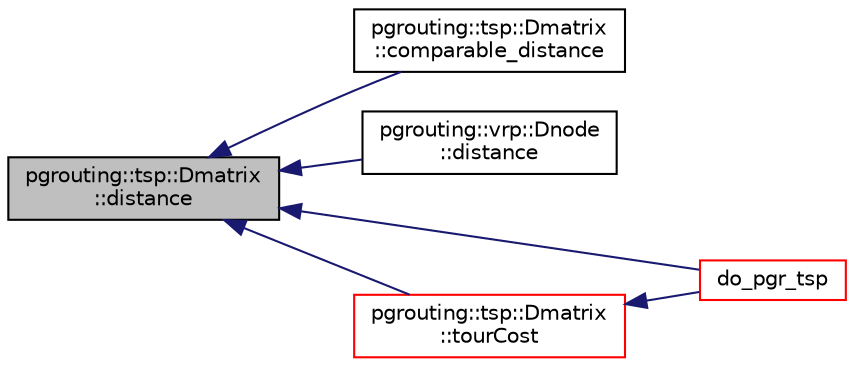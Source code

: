 digraph "pgrouting::tsp::Dmatrix::distance"
{
  edge [fontname="Helvetica",fontsize="10",labelfontname="Helvetica",labelfontsize="10"];
  node [fontname="Helvetica",fontsize="10",shape=record];
  rankdir="LR";
  Node12 [label="pgrouting::tsp::Dmatrix\l::distance",height=0.2,width=0.4,color="black", fillcolor="grey75", style="filled", fontcolor="black"];
  Node12 -> Node13 [dir="back",color="midnightblue",fontsize="10",style="solid",fontname="Helvetica"];
  Node13 [label="pgrouting::tsp::Dmatrix\l::comparable_distance",height=0.2,width=0.4,color="black", fillcolor="white", style="filled",URL="$classpgrouting_1_1tsp_1_1Dmatrix.html#a0456df560e3d25e53f07f55ab2cd432a"];
  Node12 -> Node14 [dir="back",color="midnightblue",fontsize="10",style="solid",fontname="Helvetica"];
  Node14 [label="pgrouting::vrp::Dnode\l::distance",height=0.2,width=0.4,color="black", fillcolor="white", style="filled",URL="$classpgrouting_1_1vrp_1_1Dnode.html#a84b2f1f5665898cc60e4d45a36259fb4"];
  Node12 -> Node15 [dir="back",color="midnightblue",fontsize="10",style="solid",fontname="Helvetica"];
  Node15 [label="do_pgr_tsp",height=0.2,width=0.4,color="red", fillcolor="white", style="filled",URL="$newTSP__driver_8h.html#af0938bea88cf9303e4085f0b6cb2ec29"];
  Node12 -> Node18 [dir="back",color="midnightblue",fontsize="10",style="solid",fontname="Helvetica"];
  Node18 [label="pgrouting::tsp::Dmatrix\l::tourCost",height=0.2,width=0.4,color="red", fillcolor="white", style="filled",URL="$classpgrouting_1_1tsp_1_1Dmatrix.html#a4058c260395fd9c2dae7d5d03e94c65c",tooltip="tour evaluation "];
  Node18 -> Node15 [dir="back",color="midnightblue",fontsize="10",style="solid",fontname="Helvetica"];
}
